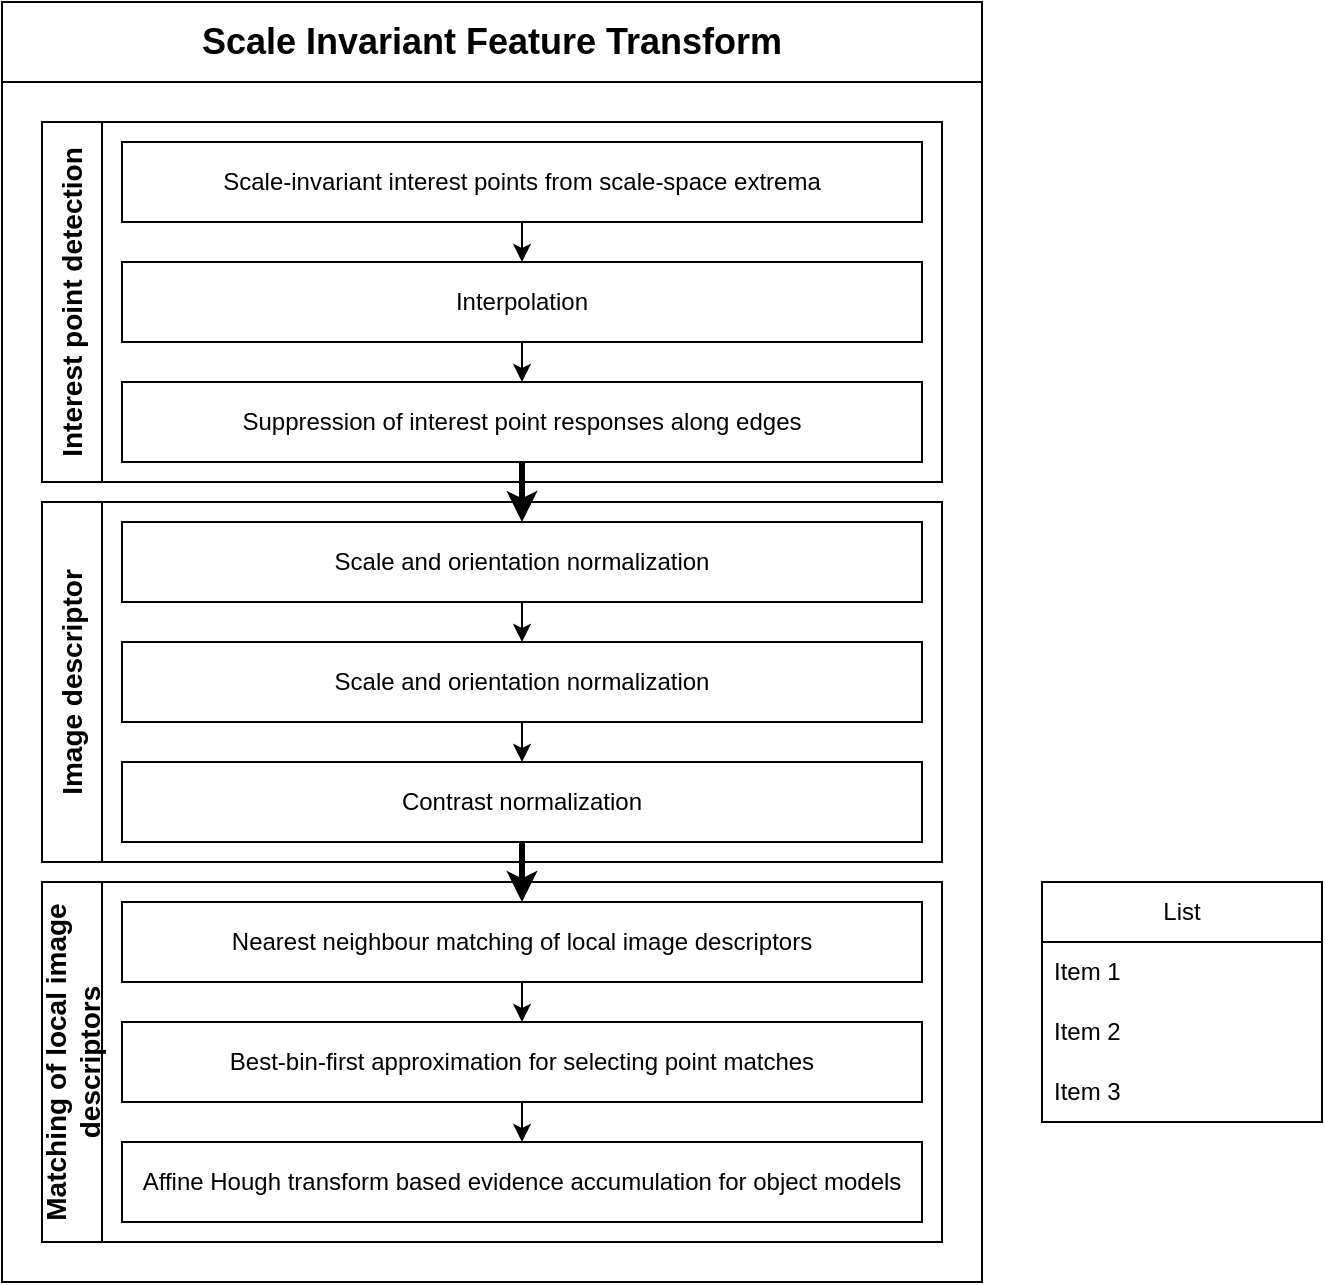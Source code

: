 <mxfile version="24.0.6" type="github">
  <diagram name="第 1 页" id="C-Ax64bLbnxOnGkyuHRc">
    <mxGraphModel dx="1258" dy="673" grid="1" gridSize="10" guides="1" tooltips="1" connect="1" arrows="1" fold="1" page="1" pageScale="1" pageWidth="827" pageHeight="1169" math="0" shadow="0">
      <root>
        <mxCell id="0" />
        <mxCell id="1" parent="0" />
        <mxCell id="qg5v3E2Mh4NsVr7laVS9-30" value="&lt;b style=&quot;font-size: 18px;&quot;&gt;Scale&amp;nbsp;&lt;/b&gt;&lt;b style=&quot;font-size: 18px; background-color: initial;&quot;&gt;Invariant Feature Transform&lt;/b&gt;" style="swimlane;whiteSpace=wrap;html=1;startSize=40;" vertex="1" parent="1">
          <mxGeometry x="80" y="80" width="490" height="640" as="geometry" />
        </mxCell>
        <mxCell id="qg5v3E2Mh4NsVr7laVS9-17" style="edgeStyle=elbowEdgeStyle;rounded=0;orthogonalLoop=1;jettySize=auto;html=1;exitX=0.5;exitY=1;exitDx=0;exitDy=0;entryX=0.5;entryY=0;entryDx=0;entryDy=0;" edge="1" parent="qg5v3E2Mh4NsVr7laVS9-30" source="qg5v3E2Mh4NsVr7laVS9-1" target="qg5v3E2Mh4NsVr7laVS9-4">
          <mxGeometry relative="1" as="geometry" />
        </mxCell>
        <mxCell id="qg5v3E2Mh4NsVr7laVS9-1" value="Scale-invariant interest points from scale-space extrema" style="rounded=0;whiteSpace=wrap;html=1;" vertex="1" parent="qg5v3E2Mh4NsVr7laVS9-30">
          <mxGeometry x="60" y="70" width="400" height="40" as="geometry" />
        </mxCell>
        <mxCell id="qg5v3E2Mh4NsVr7laVS9-28" value="&lt;b&gt;&lt;font style=&quot;font-size: 14px;&quot; face=&quot;Helvetica&quot;&gt;Matching of&lt;/font&gt;&lt;/b&gt;&lt;b style=&quot;background-color: initial;&quot;&gt;&lt;font style=&quot;font-size: 14px;&quot; face=&quot;Helvetica&quot;&gt;&amp;nbsp;local image descriptors&lt;/font&gt;&lt;/b&gt;" style="swimlane;horizontal=0;whiteSpace=wrap;html=1;startSize=30;" vertex="1" parent="qg5v3E2Mh4NsVr7laVS9-30">
          <mxGeometry x="20" y="440" width="450" height="180" as="geometry">
            <mxRectangle x="200" y="730" width="40" height="140" as="alternateBounds" />
          </mxGeometry>
        </mxCell>
        <mxCell id="qg5v3E2Mh4NsVr7laVS9-10" value="Nearest neighbour matching of local image descriptors" style="rounded=0;whiteSpace=wrap;html=1;" vertex="1" parent="qg5v3E2Mh4NsVr7laVS9-28">
          <mxGeometry x="40" y="10" width="400" height="40" as="geometry" />
        </mxCell>
        <mxCell id="qg5v3E2Mh4NsVr7laVS9-11" value="Best-bin-first approximation for selecting point matches" style="rounded=0;whiteSpace=wrap;html=1;" vertex="1" parent="qg5v3E2Mh4NsVr7laVS9-28">
          <mxGeometry x="40" y="70" width="400" height="40" as="geometry" />
        </mxCell>
        <mxCell id="qg5v3E2Mh4NsVr7laVS9-23" value="" style="edgeStyle=elbowEdgeStyle;rounded=0;orthogonalLoop=1;jettySize=auto;html=1;" edge="1" parent="qg5v3E2Mh4NsVr7laVS9-28" source="qg5v3E2Mh4NsVr7laVS9-10" target="qg5v3E2Mh4NsVr7laVS9-11">
          <mxGeometry relative="1" as="geometry" />
        </mxCell>
        <mxCell id="qg5v3E2Mh4NsVr7laVS9-12" value="Affine Hough transform based evidence accumulation for object models" style="rounded=0;whiteSpace=wrap;html=1;" vertex="1" parent="qg5v3E2Mh4NsVr7laVS9-28">
          <mxGeometry x="40" y="130" width="400" height="40" as="geometry" />
        </mxCell>
        <mxCell id="qg5v3E2Mh4NsVr7laVS9-24" value="" style="edgeStyle=elbowEdgeStyle;rounded=0;orthogonalLoop=1;jettySize=auto;html=1;" edge="1" parent="qg5v3E2Mh4NsVr7laVS9-28" source="qg5v3E2Mh4NsVr7laVS9-11" target="qg5v3E2Mh4NsVr7laVS9-12">
          <mxGeometry relative="1" as="geometry" />
        </mxCell>
        <mxCell id="qg5v3E2Mh4NsVr7laVS9-4" value="Interpolation" style="rounded=0;whiteSpace=wrap;html=1;" vertex="1" parent="qg5v3E2Mh4NsVr7laVS9-30">
          <mxGeometry x="60" y="130" width="400" height="40" as="geometry" />
        </mxCell>
        <mxCell id="qg5v3E2Mh4NsVr7laVS9-5" value="Suppression of interest point responses along edges" style="rounded=0;whiteSpace=wrap;html=1;" vertex="1" parent="qg5v3E2Mh4NsVr7laVS9-30">
          <mxGeometry x="60" y="190" width="400" height="40" as="geometry" />
        </mxCell>
        <mxCell id="qg5v3E2Mh4NsVr7laVS9-18" style="edgeStyle=elbowEdgeStyle;rounded=0;orthogonalLoop=1;jettySize=auto;html=1;exitX=0.5;exitY=1;exitDx=0;exitDy=0;entryX=0.5;entryY=0;entryDx=0;entryDy=0;" edge="1" parent="qg5v3E2Mh4NsVr7laVS9-30" source="qg5v3E2Mh4NsVr7laVS9-4" target="qg5v3E2Mh4NsVr7laVS9-5">
          <mxGeometry relative="1" as="geometry" />
        </mxCell>
        <mxCell id="qg5v3E2Mh4NsVr7laVS9-27" value="&lt;b style=&quot;font-size: 14px;&quot;&gt;Image descriptor&lt;/b&gt;" style="swimlane;horizontal=0;whiteSpace=wrap;html=1;startSize=30;" vertex="1" parent="qg5v3E2Mh4NsVr7laVS9-30">
          <mxGeometry x="20" y="250" width="450" height="180" as="geometry">
            <mxRectangle x="200" y="730" width="40" height="140" as="alternateBounds" />
          </mxGeometry>
        </mxCell>
        <mxCell id="qg5v3E2Mh4NsVr7laVS9-7" value="Scale and orientation normalization" style="rounded=0;whiteSpace=wrap;html=1;" vertex="1" parent="qg5v3E2Mh4NsVr7laVS9-27">
          <mxGeometry x="40" y="10" width="400" height="40" as="geometry" />
        </mxCell>
        <mxCell id="qg5v3E2Mh4NsVr7laVS9-8" value="Scale and orientation normalization" style="rounded=0;whiteSpace=wrap;html=1;" vertex="1" parent="qg5v3E2Mh4NsVr7laVS9-27">
          <mxGeometry x="40" y="70" width="400" height="40" as="geometry" />
        </mxCell>
        <mxCell id="qg5v3E2Mh4NsVr7laVS9-20" value="" style="edgeStyle=elbowEdgeStyle;rounded=0;orthogonalLoop=1;jettySize=auto;html=1;" edge="1" parent="qg5v3E2Mh4NsVr7laVS9-27" source="qg5v3E2Mh4NsVr7laVS9-7" target="qg5v3E2Mh4NsVr7laVS9-8">
          <mxGeometry relative="1" as="geometry" />
        </mxCell>
        <mxCell id="qg5v3E2Mh4NsVr7laVS9-9" value="Contrast normalization" style="rounded=0;whiteSpace=wrap;html=1;" vertex="1" parent="qg5v3E2Mh4NsVr7laVS9-27">
          <mxGeometry x="40" y="130" width="400" height="40" as="geometry" />
        </mxCell>
        <mxCell id="qg5v3E2Mh4NsVr7laVS9-21" value="" style="edgeStyle=elbowEdgeStyle;rounded=0;orthogonalLoop=1;jettySize=auto;html=1;" edge="1" parent="qg5v3E2Mh4NsVr7laVS9-27" source="qg5v3E2Mh4NsVr7laVS9-8" target="qg5v3E2Mh4NsVr7laVS9-9">
          <mxGeometry relative="1" as="geometry" />
        </mxCell>
        <mxCell id="qg5v3E2Mh4NsVr7laVS9-19" value="" style="edgeStyle=elbowEdgeStyle;rounded=0;orthogonalLoop=1;jettySize=auto;html=1;strokeWidth=3;" edge="1" parent="qg5v3E2Mh4NsVr7laVS9-30" source="qg5v3E2Mh4NsVr7laVS9-5" target="qg5v3E2Mh4NsVr7laVS9-7">
          <mxGeometry relative="1" as="geometry" />
        </mxCell>
        <mxCell id="qg5v3E2Mh4NsVr7laVS9-22" value="" style="edgeStyle=elbowEdgeStyle;rounded=0;orthogonalLoop=1;jettySize=auto;html=1;strokeWidth=3;" edge="1" parent="qg5v3E2Mh4NsVr7laVS9-30" source="qg5v3E2Mh4NsVr7laVS9-9" target="qg5v3E2Mh4NsVr7laVS9-10">
          <mxGeometry relative="1" as="geometry" />
        </mxCell>
        <mxCell id="qg5v3E2Mh4NsVr7laVS9-26" value="&lt;font style=&quot;font-weight: 400; font-size: 14px;&quot;&gt;&lt;b&gt;Interest&amp;nbsp;&lt;/b&gt;&lt;/font&gt;&lt;b style=&quot;background-color: initial; font-size: 14px;&quot;&gt;point detection&lt;/b&gt;" style="swimlane;horizontal=0;whiteSpace=wrap;html=1;startSize=30;" vertex="1" parent="qg5v3E2Mh4NsVr7laVS9-30">
          <mxGeometry x="20" y="60" width="450" height="180" as="geometry">
            <mxRectangle x="200" y="730" width="40" height="140" as="alternateBounds" />
          </mxGeometry>
        </mxCell>
        <mxCell id="qg5v3E2Mh4NsVr7laVS9-57" value="List" style="swimlane;fontStyle=0;childLayout=stackLayout;horizontal=1;startSize=30;horizontalStack=0;resizeParent=1;resizeParentMax=0;resizeLast=0;collapsible=1;marginBottom=0;whiteSpace=wrap;html=1;" vertex="1" parent="1">
          <mxGeometry x="600" y="520" width="140" height="120" as="geometry" />
        </mxCell>
        <mxCell id="qg5v3E2Mh4NsVr7laVS9-58" value="Item 1" style="text;strokeColor=none;fillColor=none;align=left;verticalAlign=middle;spacingLeft=4;spacingRight=4;overflow=hidden;points=[[0,0.5],[1,0.5]];portConstraint=eastwest;rotatable=0;whiteSpace=wrap;html=1;" vertex="1" parent="qg5v3E2Mh4NsVr7laVS9-57">
          <mxGeometry y="30" width="140" height="30" as="geometry" />
        </mxCell>
        <mxCell id="qg5v3E2Mh4NsVr7laVS9-59" value="Item 2" style="text;strokeColor=none;fillColor=none;align=left;verticalAlign=middle;spacingLeft=4;spacingRight=4;overflow=hidden;points=[[0,0.5],[1,0.5]];portConstraint=eastwest;rotatable=0;whiteSpace=wrap;html=1;" vertex="1" parent="qg5v3E2Mh4NsVr7laVS9-57">
          <mxGeometry y="60" width="140" height="30" as="geometry" />
        </mxCell>
        <mxCell id="qg5v3E2Mh4NsVr7laVS9-60" value="Item 3" style="text;strokeColor=none;fillColor=none;align=left;verticalAlign=middle;spacingLeft=4;spacingRight=4;overflow=hidden;points=[[0,0.5],[1,0.5]];portConstraint=eastwest;rotatable=0;whiteSpace=wrap;html=1;" vertex="1" parent="qg5v3E2Mh4NsVr7laVS9-57">
          <mxGeometry y="90" width="140" height="30" as="geometry" />
        </mxCell>
      </root>
    </mxGraphModel>
  </diagram>
</mxfile>
